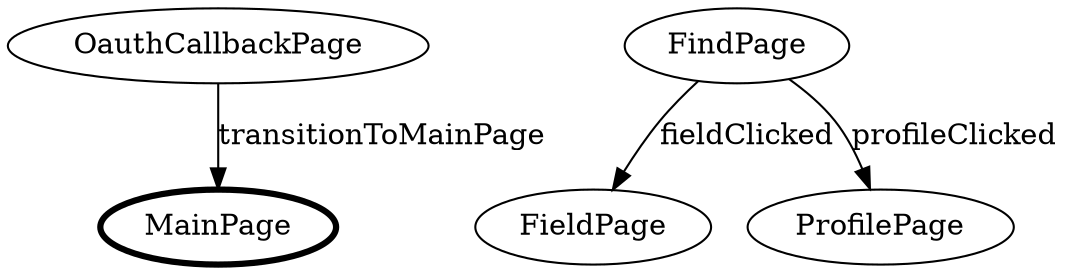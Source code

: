 digraph Navigation {
"MainPage" [penwidth=3]
"OauthCallbackPage"
"OauthCallbackPage" -> "MainPage" [label="transitionToMainPage"]
"FindPage"
"FindPage" -> "FieldPage" [label="fieldClicked"]
"FindPage" -> "ProfilePage" [label="profileClicked"]
"ProfilePage"
"FieldPage"
}
